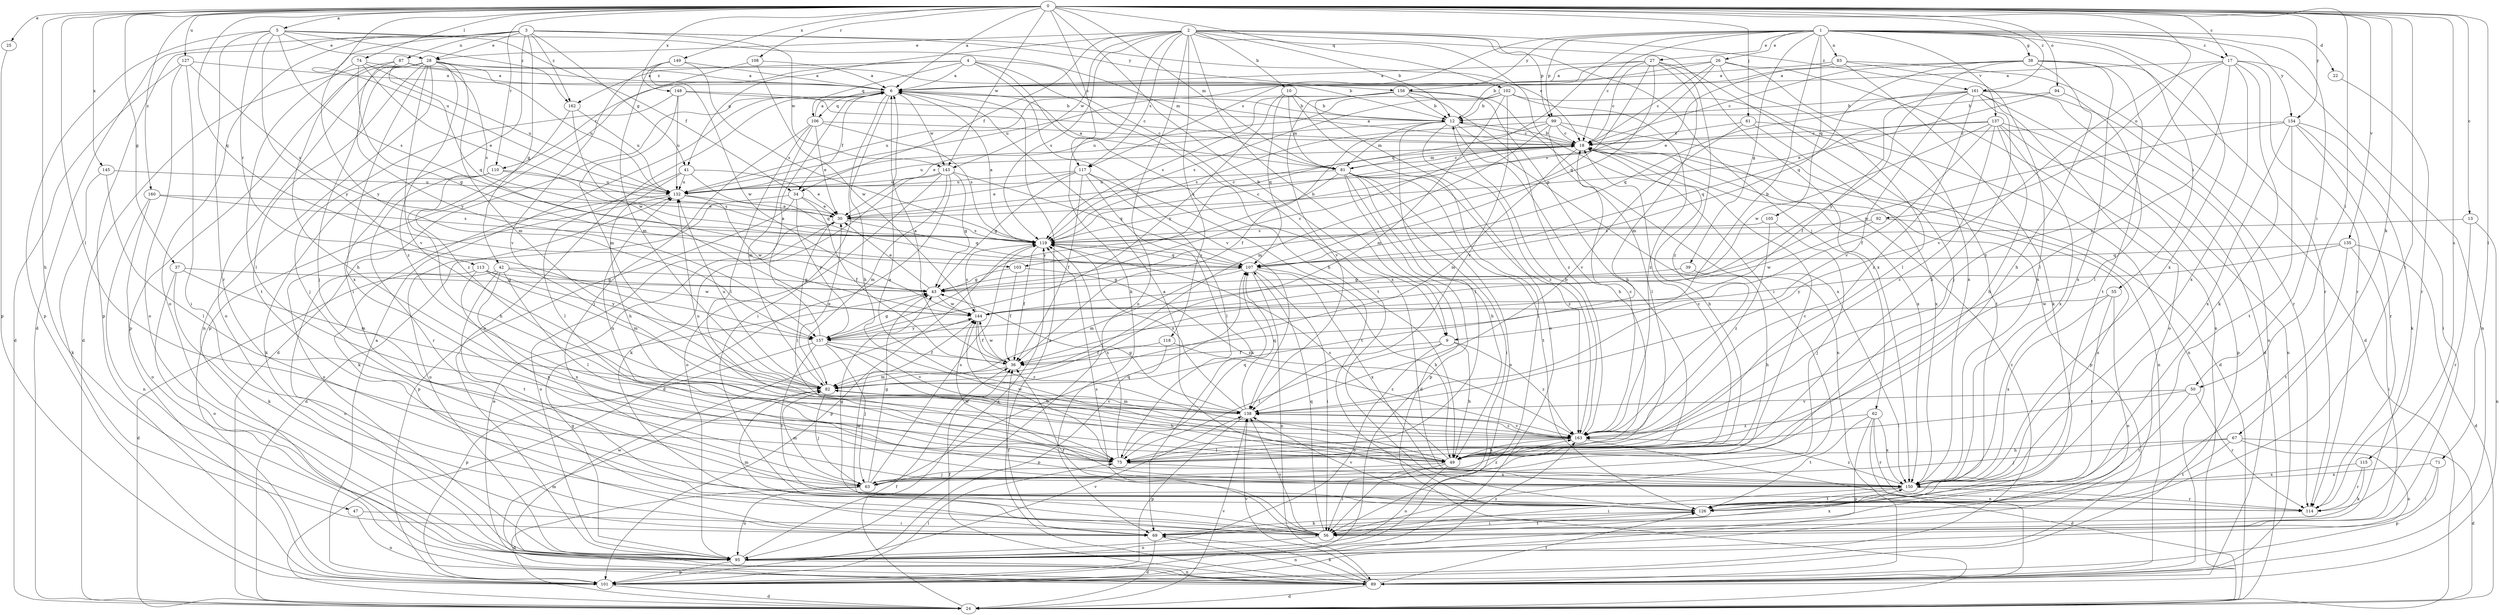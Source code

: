 strict digraph  {
0;
1;
2;
3;
4;
5;
6;
9;
10;
12;
13;
17;
18;
22;
24;
25;
26;
27;
28;
30;
34;
36;
37;
38;
39;
41;
42;
43;
47;
49;
50;
55;
56;
61;
62;
63;
67;
69;
71;
74;
75;
81;
82;
83;
87;
89;
92;
94;
95;
99;
101;
102;
103;
105;
106;
107;
108;
110;
113;
114;
115;
117;
118;
119;
126;
127;
132;
135;
137;
138;
143;
144;
145;
148;
149;
150;
154;
156;
157;
160;
161;
162;
163;
0 -> 5  [label=a];
0 -> 6  [label=a];
0 -> 9  [label=b];
0 -> 13  [label=c];
0 -> 17  [label=c];
0 -> 25  [label=e];
0 -> 37  [label=g];
0 -> 47  [label=h];
0 -> 50  [label=i];
0 -> 61  [label=j];
0 -> 67  [label=k];
0 -> 71  [label=l];
0 -> 74  [label=l];
0 -> 75  [label=l];
0 -> 81  [label=m];
0 -> 92  [label=o];
0 -> 94  [label=o];
0 -> 102  [label=q];
0 -> 103  [label=q];
0 -> 108  [label=r];
0 -> 110  [label=r];
0 -> 115  [label=s];
0 -> 117  [label=s];
0 -> 126  [label=t];
0 -> 127  [label=u];
0 -> 132  [label=u];
0 -> 135  [label=v];
0 -> 143  [label=w];
0 -> 145  [label=x];
0 -> 148  [label=x];
0 -> 149  [label=x];
0 -> 154  [label=y];
0 -> 160  [label=z];
0 -> 161  [label=z];
1 -> 9  [label=b];
1 -> 17  [label=c];
1 -> 18  [label=c];
1 -> 22  [label=d];
1 -> 26  [label=e];
1 -> 27  [label=e];
1 -> 38  [label=g];
1 -> 39  [label=g];
1 -> 50  [label=i];
1 -> 55  [label=i];
1 -> 83  [label=n];
1 -> 99  [label=p];
1 -> 103  [label=q];
1 -> 105  [label=q];
1 -> 117  [label=s];
1 -> 137  [label=v];
1 -> 150  [label=x];
1 -> 154  [label=y];
1 -> 156  [label=y];
2 -> 9  [label=b];
2 -> 10  [label=b];
2 -> 12  [label=b];
2 -> 28  [label=e];
2 -> 34  [label=f];
2 -> 41  [label=g];
2 -> 56  [label=i];
2 -> 62  [label=j];
2 -> 69  [label=k];
2 -> 95  [label=o];
2 -> 99  [label=p];
2 -> 117  [label=s];
2 -> 118  [label=s];
2 -> 119  [label=s];
2 -> 143  [label=w];
2 -> 150  [label=x];
2 -> 161  [label=z];
3 -> 18  [label=c];
3 -> 24  [label=d];
3 -> 28  [label=e];
3 -> 41  [label=g];
3 -> 42  [label=g];
3 -> 56  [label=i];
3 -> 87  [label=n];
3 -> 95  [label=o];
3 -> 101  [label=p];
3 -> 143  [label=w];
3 -> 156  [label=y];
3 -> 157  [label=y];
3 -> 162  [label=z];
4 -> 6  [label=a];
4 -> 49  [label=h];
4 -> 106  [label=q];
4 -> 110  [label=r];
4 -> 126  [label=t];
4 -> 138  [label=v];
4 -> 150  [label=x];
4 -> 162  [label=z];
5 -> 28  [label=e];
5 -> 34  [label=f];
5 -> 81  [label=m];
5 -> 101  [label=p];
5 -> 113  [label=r];
5 -> 114  [label=r];
5 -> 119  [label=s];
5 -> 157  [label=y];
5 -> 162  [label=z];
6 -> 12  [label=b];
6 -> 24  [label=d];
6 -> 34  [label=f];
6 -> 49  [label=h];
6 -> 56  [label=i];
6 -> 95  [label=o];
6 -> 106  [label=q];
6 -> 143  [label=w];
9 -> 36  [label=f];
9 -> 49  [label=h];
9 -> 75  [label=l];
9 -> 95  [label=o];
9 -> 163  [label=z];
10 -> 12  [label=b];
10 -> 56  [label=i];
10 -> 81  [label=m];
10 -> 107  [label=q];
10 -> 157  [label=y];
12 -> 18  [label=c];
12 -> 30  [label=e];
12 -> 49  [label=h];
12 -> 75  [label=l];
12 -> 81  [label=m];
12 -> 89  [label=n];
12 -> 163  [label=z];
13 -> 89  [label=n];
13 -> 114  [label=r];
13 -> 119  [label=s];
17 -> 6  [label=a];
17 -> 69  [label=k];
17 -> 75  [label=l];
17 -> 89  [label=n];
17 -> 114  [label=r];
17 -> 138  [label=v];
17 -> 150  [label=x];
17 -> 163  [label=z];
18 -> 6  [label=a];
18 -> 12  [label=b];
18 -> 49  [label=h];
18 -> 81  [label=m];
18 -> 82  [label=m];
18 -> 89  [label=n];
18 -> 101  [label=p];
18 -> 132  [label=u];
22 -> 114  [label=r];
24 -> 36  [label=f];
24 -> 138  [label=v];
25 -> 101  [label=p];
26 -> 6  [label=a];
26 -> 12  [label=b];
26 -> 18  [label=c];
26 -> 75  [label=l];
26 -> 89  [label=n];
26 -> 119  [label=s];
26 -> 150  [label=x];
27 -> 6  [label=a];
27 -> 18  [label=c];
27 -> 43  [label=g];
27 -> 63  [label=j];
27 -> 82  [label=m];
27 -> 107  [label=q];
27 -> 132  [label=u];
27 -> 163  [label=z];
28 -> 6  [label=a];
28 -> 12  [label=b];
28 -> 24  [label=d];
28 -> 63  [label=j];
28 -> 82  [label=m];
28 -> 89  [label=n];
28 -> 95  [label=o];
28 -> 101  [label=p];
28 -> 126  [label=t];
28 -> 132  [label=u];
28 -> 138  [label=v];
28 -> 150  [label=x];
28 -> 163  [label=z];
30 -> 18  [label=c];
30 -> 75  [label=l];
30 -> 95  [label=o];
30 -> 107  [label=q];
30 -> 119  [label=s];
34 -> 24  [label=d];
34 -> 30  [label=e];
34 -> 36  [label=f];
34 -> 101  [label=p];
34 -> 157  [label=y];
36 -> 6  [label=a];
36 -> 82  [label=m];
36 -> 144  [label=w];
37 -> 43  [label=g];
37 -> 69  [label=k];
37 -> 82  [label=m];
37 -> 95  [label=o];
38 -> 6  [label=a];
38 -> 18  [label=c];
38 -> 49  [label=h];
38 -> 107  [label=q];
38 -> 114  [label=r];
38 -> 126  [label=t];
38 -> 150  [label=x];
38 -> 157  [label=y];
39 -> 43  [label=g];
39 -> 49  [label=h];
41 -> 30  [label=e];
41 -> 49  [label=h];
41 -> 75  [label=l];
41 -> 107  [label=q];
41 -> 132  [label=u];
42 -> 24  [label=d];
42 -> 43  [label=g];
42 -> 75  [label=l];
42 -> 126  [label=t];
42 -> 144  [label=w];
42 -> 150  [label=x];
43 -> 18  [label=c];
43 -> 30  [label=e];
43 -> 144  [label=w];
47 -> 56  [label=i];
47 -> 89  [label=n];
49 -> 6  [label=a];
49 -> 18  [label=c];
49 -> 56  [label=i];
49 -> 63  [label=j];
49 -> 95  [label=o];
49 -> 119  [label=s];
50 -> 75  [label=l];
50 -> 114  [label=r];
50 -> 126  [label=t];
50 -> 138  [label=v];
55 -> 95  [label=o];
55 -> 126  [label=t];
55 -> 144  [label=w];
55 -> 150  [label=x];
56 -> 36  [label=f];
56 -> 82  [label=m];
56 -> 95  [label=o];
56 -> 107  [label=q];
56 -> 119  [label=s];
56 -> 126  [label=t];
56 -> 138  [label=v];
56 -> 144  [label=w];
56 -> 150  [label=x];
61 -> 18  [label=c];
61 -> 89  [label=n];
61 -> 138  [label=v];
61 -> 150  [label=x];
62 -> 89  [label=n];
62 -> 101  [label=p];
62 -> 114  [label=r];
62 -> 126  [label=t];
62 -> 150  [label=x];
62 -> 163  [label=z];
63 -> 18  [label=c];
63 -> 24  [label=d];
63 -> 43  [label=g];
63 -> 82  [label=m];
63 -> 95  [label=o];
63 -> 107  [label=q];
63 -> 119  [label=s];
63 -> 163  [label=z];
67 -> 24  [label=d];
67 -> 49  [label=h];
67 -> 63  [label=j];
67 -> 95  [label=o];
67 -> 126  [label=t];
69 -> 24  [label=d];
69 -> 36  [label=f];
69 -> 89  [label=n];
71 -> 56  [label=i];
71 -> 101  [label=p];
71 -> 150  [label=x];
74 -> 6  [label=a];
74 -> 30  [label=e];
74 -> 43  [label=g];
74 -> 75  [label=l];
74 -> 132  [label=u];
75 -> 107  [label=q];
75 -> 119  [label=s];
75 -> 132  [label=u];
75 -> 144  [label=w];
75 -> 150  [label=x];
81 -> 6  [label=a];
81 -> 18  [label=c];
81 -> 24  [label=d];
81 -> 49  [label=h];
81 -> 56  [label=i];
81 -> 95  [label=o];
81 -> 101  [label=p];
81 -> 126  [label=t];
81 -> 132  [label=u];
81 -> 157  [label=y];
81 -> 163  [label=z];
82 -> 30  [label=e];
82 -> 49  [label=h];
82 -> 63  [label=j];
82 -> 132  [label=u];
82 -> 138  [label=v];
83 -> 6  [label=a];
83 -> 24  [label=d];
83 -> 30  [label=e];
83 -> 69  [label=k];
83 -> 150  [label=x];
87 -> 6  [label=a];
87 -> 49  [label=h];
87 -> 107  [label=q];
87 -> 119  [label=s];
87 -> 157  [label=y];
89 -> 6  [label=a];
89 -> 24  [label=d];
89 -> 30  [label=e];
89 -> 36  [label=f];
89 -> 69  [label=k];
89 -> 82  [label=m];
89 -> 126  [label=t];
89 -> 138  [label=v];
89 -> 144  [label=w];
92 -> 119  [label=s];
92 -> 144  [label=w];
92 -> 150  [label=x];
94 -> 12  [label=b];
94 -> 30  [label=e];
94 -> 75  [label=l];
95 -> 43  [label=g];
95 -> 89  [label=n];
95 -> 101  [label=p];
95 -> 119  [label=s];
95 -> 132  [label=u];
95 -> 138  [label=v];
95 -> 163  [label=z];
99 -> 18  [label=c];
99 -> 24  [label=d];
99 -> 36  [label=f];
99 -> 75  [label=l];
99 -> 82  [label=m];
99 -> 119  [label=s];
99 -> 150  [label=x];
101 -> 6  [label=a];
101 -> 18  [label=c];
101 -> 24  [label=d];
101 -> 75  [label=l];
102 -> 12  [label=b];
102 -> 82  [label=m];
102 -> 119  [label=s];
102 -> 126  [label=t];
102 -> 132  [label=u];
102 -> 138  [label=v];
102 -> 163  [label=z];
103 -> 36  [label=f];
103 -> 43  [label=g];
103 -> 163  [label=z];
105 -> 63  [label=j];
105 -> 119  [label=s];
105 -> 163  [label=z];
106 -> 6  [label=a];
106 -> 18  [label=c];
106 -> 30  [label=e];
106 -> 63  [label=j];
106 -> 75  [label=l];
106 -> 82  [label=m];
106 -> 119  [label=s];
107 -> 43  [label=g];
107 -> 49  [label=h];
107 -> 56  [label=i];
107 -> 82  [label=m];
107 -> 89  [label=n];
107 -> 119  [label=s];
107 -> 150  [label=x];
108 -> 6  [label=a];
108 -> 101  [label=p];
108 -> 144  [label=w];
110 -> 49  [label=h];
110 -> 69  [label=k];
110 -> 114  [label=r];
110 -> 119  [label=s];
110 -> 132  [label=u];
113 -> 43  [label=g];
113 -> 82  [label=m];
113 -> 95  [label=o];
113 -> 150  [label=x];
113 -> 157  [label=y];
115 -> 69  [label=k];
115 -> 114  [label=r];
115 -> 150  [label=x];
117 -> 30  [label=e];
117 -> 36  [label=f];
117 -> 43  [label=g];
117 -> 69  [label=k];
117 -> 75  [label=l];
117 -> 126  [label=t];
117 -> 132  [label=u];
118 -> 36  [label=f];
118 -> 101  [label=p];
118 -> 163  [label=z];
119 -> 6  [label=a];
119 -> 18  [label=c];
119 -> 36  [label=f];
119 -> 101  [label=p];
119 -> 107  [label=q];
126 -> 43  [label=g];
126 -> 56  [label=i];
126 -> 69  [label=k];
126 -> 138  [label=v];
127 -> 6  [label=a];
127 -> 24  [label=d];
127 -> 56  [label=i];
127 -> 95  [label=o];
127 -> 119  [label=s];
132 -> 30  [label=e];
132 -> 69  [label=k];
132 -> 95  [label=o];
132 -> 144  [label=w];
135 -> 24  [label=d];
135 -> 56  [label=i];
135 -> 107  [label=q];
135 -> 126  [label=t];
135 -> 157  [label=y];
137 -> 18  [label=c];
137 -> 36  [label=f];
137 -> 49  [label=h];
137 -> 89  [label=n];
137 -> 101  [label=p];
137 -> 107  [label=q];
137 -> 144  [label=w];
137 -> 150  [label=x];
137 -> 163  [label=z];
138 -> 43  [label=g];
138 -> 82  [label=m];
138 -> 101  [label=p];
138 -> 107  [label=q];
138 -> 119  [label=s];
138 -> 163  [label=z];
143 -> 24  [label=d];
143 -> 43  [label=g];
143 -> 69  [label=k];
143 -> 82  [label=m];
143 -> 95  [label=o];
143 -> 107  [label=q];
143 -> 132  [label=u];
144 -> 36  [label=f];
144 -> 119  [label=s];
144 -> 157  [label=y];
144 -> 163  [label=z];
145 -> 69  [label=k];
145 -> 75  [label=l];
145 -> 132  [label=u];
148 -> 12  [label=b];
148 -> 18  [label=c];
148 -> 63  [label=j];
148 -> 82  [label=m];
148 -> 132  [label=u];
149 -> 6  [label=a];
149 -> 82  [label=m];
149 -> 119  [label=s];
149 -> 138  [label=v];
149 -> 144  [label=w];
150 -> 6  [label=a];
150 -> 56  [label=i];
150 -> 114  [label=r];
150 -> 126  [label=t];
150 -> 144  [label=w];
150 -> 163  [label=z];
154 -> 18  [label=c];
154 -> 56  [label=i];
154 -> 69  [label=k];
154 -> 114  [label=r];
154 -> 126  [label=t];
154 -> 144  [label=w];
154 -> 150  [label=x];
156 -> 12  [label=b];
156 -> 49  [label=h];
156 -> 95  [label=o];
156 -> 119  [label=s];
156 -> 132  [label=u];
156 -> 138  [label=v];
156 -> 150  [label=x];
156 -> 163  [label=z];
157 -> 6  [label=a];
157 -> 36  [label=f];
157 -> 43  [label=g];
157 -> 49  [label=h];
157 -> 63  [label=j];
157 -> 101  [label=p];
157 -> 126  [label=t];
157 -> 138  [label=v];
160 -> 30  [label=e];
160 -> 89  [label=n];
160 -> 95  [label=o];
160 -> 119  [label=s];
161 -> 12  [label=b];
161 -> 24  [label=d];
161 -> 36  [label=f];
161 -> 49  [label=h];
161 -> 89  [label=n];
161 -> 95  [label=o];
161 -> 107  [label=q];
161 -> 114  [label=r];
161 -> 138  [label=v];
161 -> 163  [label=z];
162 -> 132  [label=u];
162 -> 144  [label=w];
162 -> 163  [label=z];
163 -> 12  [label=b];
163 -> 18  [label=c];
163 -> 24  [label=d];
163 -> 49  [label=h];
163 -> 75  [label=l];
163 -> 132  [label=u];
163 -> 138  [label=v];
}
